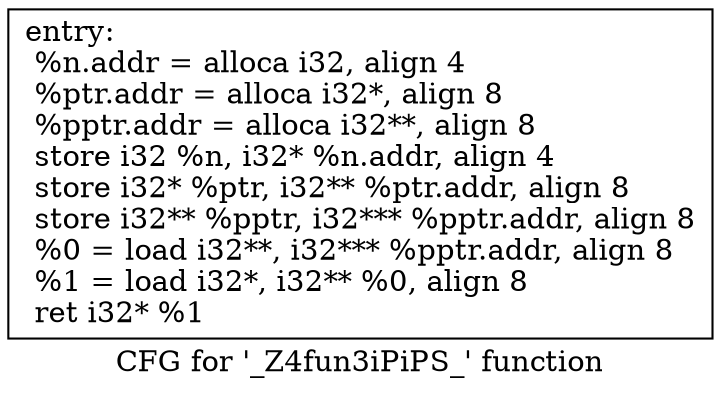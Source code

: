 digraph "CFG for '_Z4fun3iPiPS_' function" {
	label="CFG for '_Z4fun3iPiPS_' function";

	Node0x991ca80 [shape=record,label="{entry:\l  %n.addr = alloca i32, align 4\l  %ptr.addr = alloca i32*, align 8\l  %pptr.addr = alloca i32**, align 8\l  store i32 %n, i32* %n.addr, align 4\l  store i32* %ptr, i32** %ptr.addr, align 8\l  store i32** %pptr, i32*** %pptr.addr, align 8\l  %0 = load i32**, i32*** %pptr.addr, align 8\l  %1 = load i32*, i32** %0, align 8\l  ret i32* %1\l}"];
}
